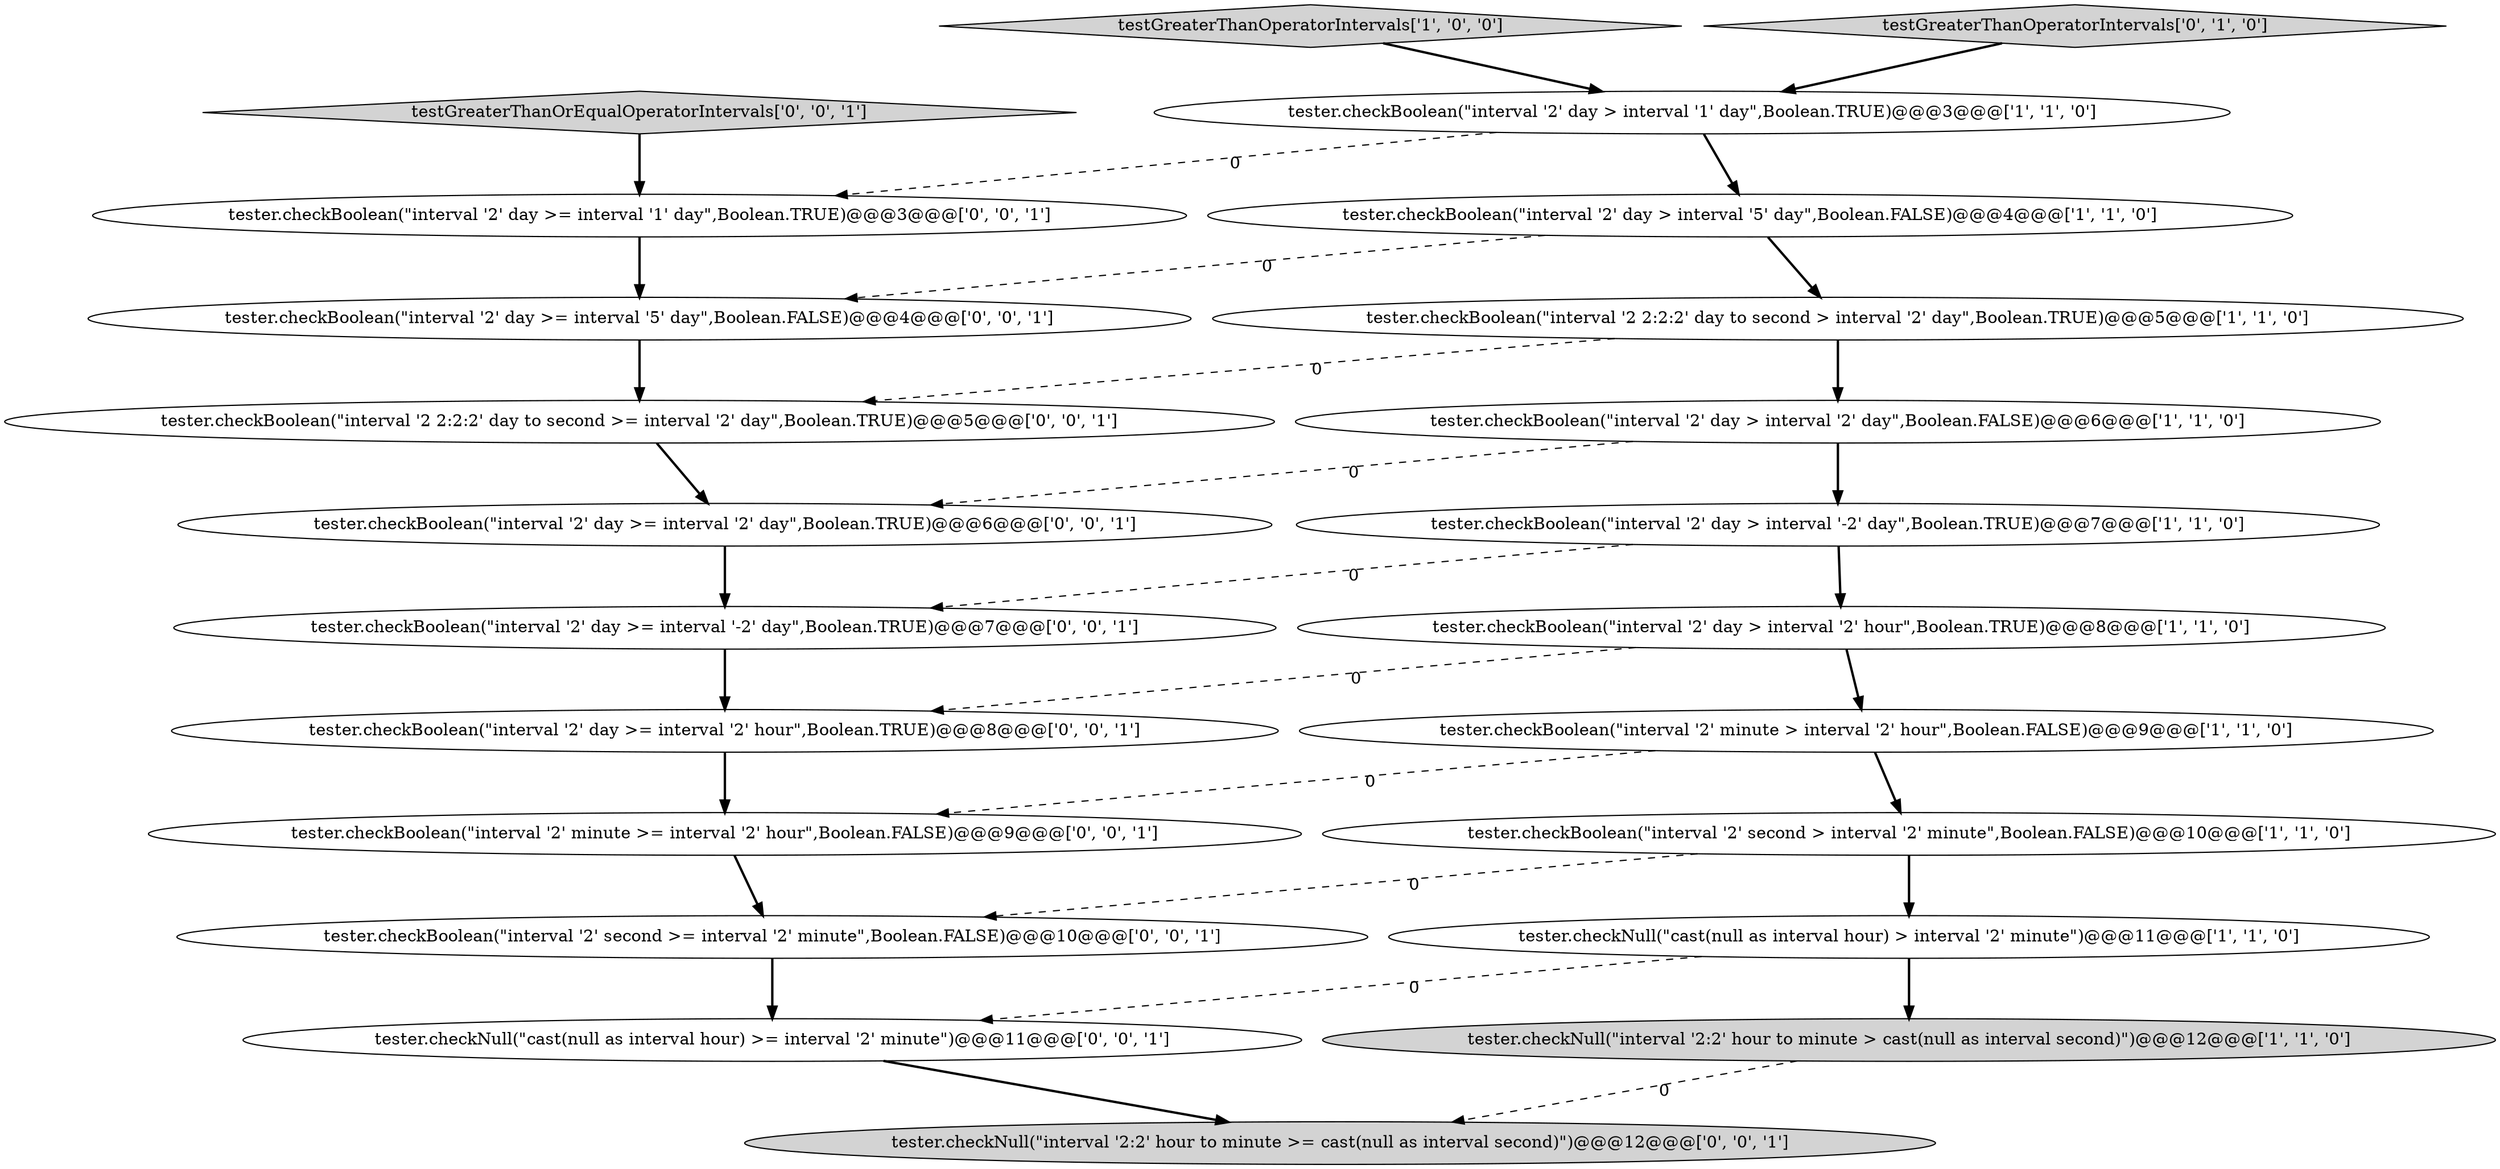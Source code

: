 digraph {
3 [style = filled, label = "tester.checkBoolean(\"interval '2' day > interval '1' day\",Boolean.TRUE)@@@3@@@['1', '1', '0']", fillcolor = white, shape = ellipse image = "AAA0AAABBB1BBB"];
15 [style = filled, label = "tester.checkBoolean(\"interval '2' second >= interval '2' minute\",Boolean.FALSE)@@@10@@@['0', '0', '1']", fillcolor = white, shape = ellipse image = "AAA0AAABBB3BBB"];
18 [style = filled, label = "tester.checkBoolean(\"interval '2' day >= interval '1' day\",Boolean.TRUE)@@@3@@@['0', '0', '1']", fillcolor = white, shape = ellipse image = "AAA0AAABBB3BBB"];
8 [style = filled, label = "tester.checkBoolean(\"interval '2' day > interval '2' hour\",Boolean.TRUE)@@@8@@@['1', '1', '0']", fillcolor = white, shape = ellipse image = "AAA0AAABBB1BBB"];
7 [style = filled, label = "tester.checkBoolean(\"interval '2' second > interval '2' minute\",Boolean.FALSE)@@@10@@@['1', '1', '0']", fillcolor = white, shape = ellipse image = "AAA0AAABBB1BBB"];
9 [style = filled, label = "tester.checkBoolean(\"interval '2' minute > interval '2' hour\",Boolean.FALSE)@@@9@@@['1', '1', '0']", fillcolor = white, shape = ellipse image = "AAA0AAABBB1BBB"];
4 [style = filled, label = "testGreaterThanOperatorIntervals['1', '0', '0']", fillcolor = lightgray, shape = diamond image = "AAA0AAABBB1BBB"];
20 [style = filled, label = "tester.checkBoolean(\"interval '2' day >= interval '-2' day\",Boolean.TRUE)@@@7@@@['0', '0', '1']", fillcolor = white, shape = ellipse image = "AAA0AAABBB3BBB"];
19 [style = filled, label = "tester.checkBoolean(\"interval '2' day >= interval '5' day\",Boolean.FALSE)@@@4@@@['0', '0', '1']", fillcolor = white, shape = ellipse image = "AAA0AAABBB3BBB"];
13 [style = filled, label = "tester.checkNull(\"cast(null as interval hour) >= interval '2' minute\")@@@11@@@['0', '0', '1']", fillcolor = white, shape = ellipse image = "AAA0AAABBB3BBB"];
14 [style = filled, label = "tester.checkNull(\"interval '2:2' hour to minute >= cast(null as interval second)\")@@@12@@@['0', '0', '1']", fillcolor = lightgray, shape = ellipse image = "AAA0AAABBB3BBB"];
0 [style = filled, label = "tester.checkBoolean(\"interval '2 2:2:2' day to second > interval '2' day\",Boolean.TRUE)@@@5@@@['1', '1', '0']", fillcolor = white, shape = ellipse image = "AAA0AAABBB1BBB"];
5 [style = filled, label = "tester.checkNull(\"cast(null as interval hour) > interval '2' minute\")@@@11@@@['1', '1', '0']", fillcolor = white, shape = ellipse image = "AAA0AAABBB1BBB"];
1 [style = filled, label = "tester.checkNull(\"interval '2:2' hour to minute > cast(null as interval second)\")@@@12@@@['1', '1', '0']", fillcolor = lightgray, shape = ellipse image = "AAA0AAABBB1BBB"];
6 [style = filled, label = "tester.checkBoolean(\"interval '2' day > interval '2' day\",Boolean.FALSE)@@@6@@@['1', '1', '0']", fillcolor = white, shape = ellipse image = "AAA0AAABBB1BBB"];
17 [style = filled, label = "tester.checkBoolean(\"interval '2' day >= interval '2' hour\",Boolean.TRUE)@@@8@@@['0', '0', '1']", fillcolor = white, shape = ellipse image = "AAA0AAABBB3BBB"];
16 [style = filled, label = "testGreaterThanOrEqualOperatorIntervals['0', '0', '1']", fillcolor = lightgray, shape = diamond image = "AAA0AAABBB3BBB"];
22 [style = filled, label = "tester.checkBoolean(\"interval '2' day >= interval '2' day\",Boolean.TRUE)@@@6@@@['0', '0', '1']", fillcolor = white, shape = ellipse image = "AAA0AAABBB3BBB"];
12 [style = filled, label = "tester.checkBoolean(\"interval '2' minute >= interval '2' hour\",Boolean.FALSE)@@@9@@@['0', '0', '1']", fillcolor = white, shape = ellipse image = "AAA0AAABBB3BBB"];
2 [style = filled, label = "tester.checkBoolean(\"interval '2' day > interval '-2' day\",Boolean.TRUE)@@@7@@@['1', '1', '0']", fillcolor = white, shape = ellipse image = "AAA0AAABBB1BBB"];
21 [style = filled, label = "tester.checkBoolean(\"interval '2 2:2:2' day to second >= interval '2' day\",Boolean.TRUE)@@@5@@@['0', '0', '1']", fillcolor = white, shape = ellipse image = "AAA0AAABBB3BBB"];
11 [style = filled, label = "testGreaterThanOperatorIntervals['0', '1', '0']", fillcolor = lightgray, shape = diamond image = "AAA0AAABBB2BBB"];
10 [style = filled, label = "tester.checkBoolean(\"interval '2' day > interval '5' day\",Boolean.FALSE)@@@4@@@['1', '1', '0']", fillcolor = white, shape = ellipse image = "AAA0AAABBB1BBB"];
5->13 [style = dashed, label="0"];
4->3 [style = bold, label=""];
15->13 [style = bold, label=""];
20->17 [style = bold, label=""];
16->18 [style = bold, label=""];
2->20 [style = dashed, label="0"];
1->14 [style = dashed, label="0"];
0->6 [style = bold, label=""];
10->19 [style = dashed, label="0"];
3->18 [style = dashed, label="0"];
12->15 [style = bold, label=""];
18->19 [style = bold, label=""];
9->7 [style = bold, label=""];
6->22 [style = dashed, label="0"];
6->2 [style = bold, label=""];
3->10 [style = bold, label=""];
5->1 [style = bold, label=""];
7->5 [style = bold, label=""];
17->12 [style = bold, label=""];
22->20 [style = bold, label=""];
11->3 [style = bold, label=""];
21->22 [style = bold, label=""];
0->21 [style = dashed, label="0"];
10->0 [style = bold, label=""];
8->9 [style = bold, label=""];
7->15 [style = dashed, label="0"];
8->17 [style = dashed, label="0"];
9->12 [style = dashed, label="0"];
13->14 [style = bold, label=""];
2->8 [style = bold, label=""];
19->21 [style = bold, label=""];
}
